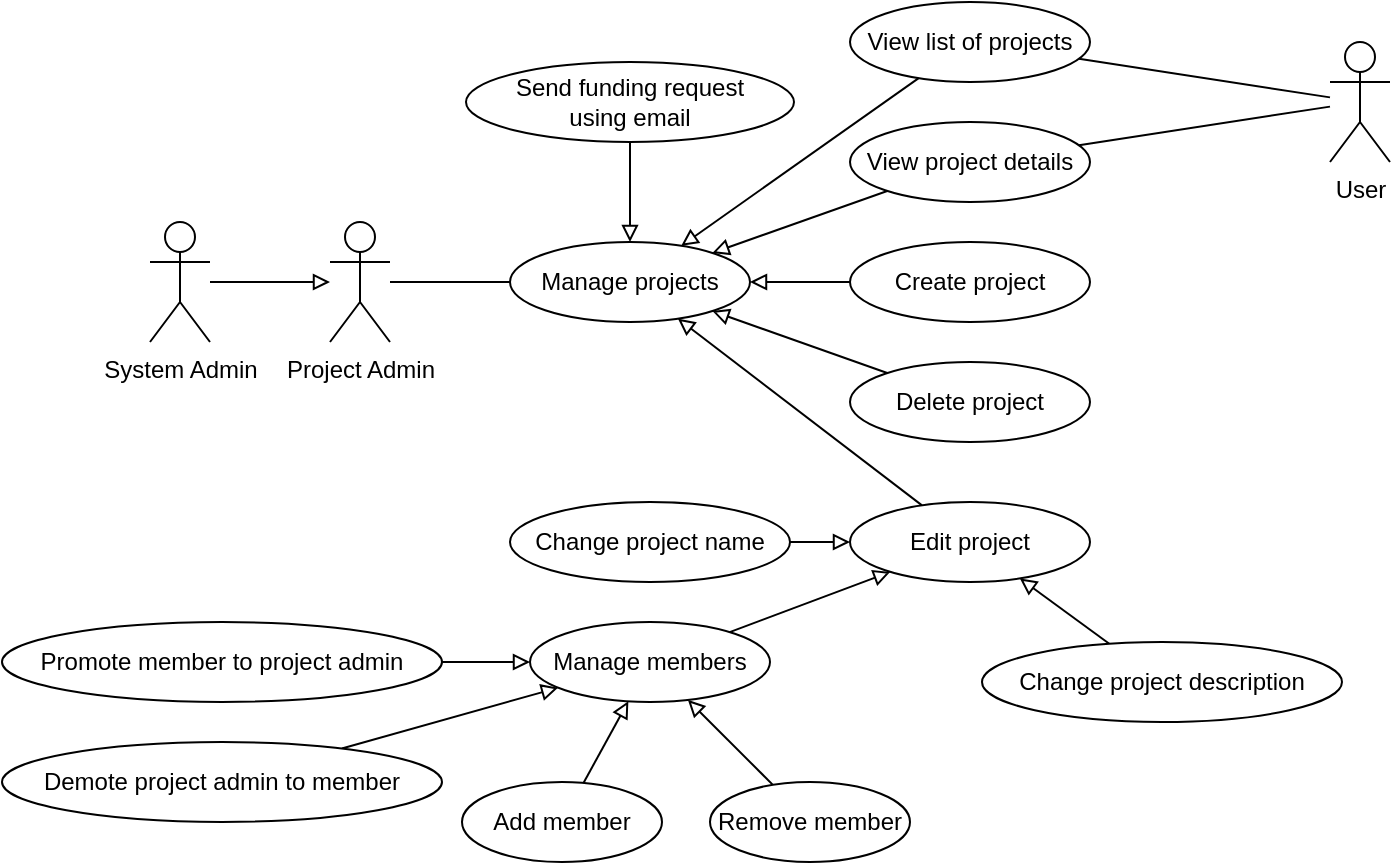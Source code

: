 <mxfile version="13.4.5" type="device"><diagram id="Su40wiXWn1jbH_xi0tN5" name="Page-1"><mxGraphModel dx="1086" dy="806" grid="1" gridSize="10" guides="1" tooltips="1" connect="1" arrows="1" fold="1" page="1" pageScale="1" pageWidth="827" pageHeight="1169" math="0" shadow="0"><root><mxCell id="0"/><mxCell id="1" parent="0"/><mxCell id="yw86KCeSSSsSso4FhdjL-10" style="edgeStyle=orthogonalEdgeStyle;rounded=0;orthogonalLoop=1;jettySize=auto;html=1;endArrow=block;endFill=0;" parent="1" source="yw86KCeSSSsSso4FhdjL-1" target="yw86KCeSSSsSso4FhdjL-2" edge="1"><mxGeometry relative="1" as="geometry"/></mxCell><mxCell id="yw86KCeSSSsSso4FhdjL-1" value="System Admin" style="shape=umlActor;verticalLabelPosition=bottom;verticalAlign=top;html=1;outlineConnect=0;" parent="1" vertex="1"><mxGeometry x="134" y="210" width="30" height="60" as="geometry"/></mxCell><mxCell id="yw86KCeSSSsSso4FhdjL-11" style="edgeStyle=orthogonalEdgeStyle;rounded=0;orthogonalLoop=1;jettySize=auto;html=1;endArrow=none;endFill=0;" parent="1" source="yw86KCeSSSsSso4FhdjL-2" target="yw86KCeSSSsSso4FhdjL-4" edge="1"><mxGeometry relative="1" as="geometry"/></mxCell><mxCell id="yw86KCeSSSsSso4FhdjL-2" value="Project Admin" style="shape=umlActor;verticalLabelPosition=bottom;verticalAlign=top;html=1;outlineConnect=0;" parent="1" vertex="1"><mxGeometry x="224" y="210" width="30" height="60" as="geometry"/></mxCell><mxCell id="yw86KCeSSSsSso4FhdjL-18" style="edgeStyle=none;rounded=0;orthogonalLoop=1;jettySize=auto;html=1;endArrow=none;endFill=0;" parent="1" source="yw86KCeSSSsSso4FhdjL-3" target="yw86KCeSSSsSso4FhdjL-5" edge="1"><mxGeometry relative="1" as="geometry"/></mxCell><mxCell id="yw86KCeSSSsSso4FhdjL-19" style="edgeStyle=none;rounded=0;orthogonalLoop=1;jettySize=auto;html=1;endArrow=none;endFill=0;" parent="1" source="yw86KCeSSSsSso4FhdjL-3" target="yw86KCeSSSsSso4FhdjL-6" edge="1"><mxGeometry relative="1" as="geometry"/></mxCell><mxCell id="yw86KCeSSSsSso4FhdjL-3" value="User" style="shape=umlActor;verticalLabelPosition=bottom;verticalAlign=top;html=1;outlineConnect=0;" parent="1" vertex="1"><mxGeometry x="724" y="120" width="30" height="60" as="geometry"/></mxCell><mxCell id="yw86KCeSSSsSso4FhdjL-4" value="Manage projects" style="ellipse;whiteSpace=wrap;html=1;" parent="1" vertex="1"><mxGeometry x="314" y="220" width="120" height="40" as="geometry"/></mxCell><mxCell id="yw86KCeSSSsSso4FhdjL-12" style="rounded=0;orthogonalLoop=1;jettySize=auto;html=1;endArrow=block;endFill=0;" parent="1" source="yw86KCeSSSsSso4FhdjL-5" target="yw86KCeSSSsSso4FhdjL-4" edge="1"><mxGeometry relative="1" as="geometry"/></mxCell><mxCell id="yw86KCeSSSsSso4FhdjL-5" value="View list of projects" style="ellipse;whiteSpace=wrap;html=1;" parent="1" vertex="1"><mxGeometry x="484" y="100" width="120" height="40" as="geometry"/></mxCell><mxCell id="yw86KCeSSSsSso4FhdjL-13" style="edgeStyle=none;rounded=0;orthogonalLoop=1;jettySize=auto;html=1;endArrow=block;endFill=0;" parent="1" source="yw86KCeSSSsSso4FhdjL-6" target="yw86KCeSSSsSso4FhdjL-4" edge="1"><mxGeometry relative="1" as="geometry"/></mxCell><mxCell id="yw86KCeSSSsSso4FhdjL-6" value="View project details" style="ellipse;whiteSpace=wrap;html=1;" parent="1" vertex="1"><mxGeometry x="484" y="160" width="120" height="40" as="geometry"/></mxCell><mxCell id="yw86KCeSSSsSso4FhdjL-14" style="edgeStyle=none;rounded=0;orthogonalLoop=1;jettySize=auto;html=1;endArrow=block;endFill=0;" parent="1" source="yw86KCeSSSsSso4FhdjL-7" target="yw86KCeSSSsSso4FhdjL-4" edge="1"><mxGeometry relative="1" as="geometry"/></mxCell><mxCell id="yw86KCeSSSsSso4FhdjL-7" value="Create project" style="ellipse;whiteSpace=wrap;html=1;" parent="1" vertex="1"><mxGeometry x="484" y="220" width="120" height="40" as="geometry"/></mxCell><mxCell id="yw86KCeSSSsSso4FhdjL-15" style="edgeStyle=none;rounded=0;orthogonalLoop=1;jettySize=auto;html=1;endArrow=block;endFill=0;" parent="1" source="yw86KCeSSSsSso4FhdjL-8" target="yw86KCeSSSsSso4FhdjL-4" edge="1"><mxGeometry relative="1" as="geometry"/></mxCell><mxCell id="yw86KCeSSSsSso4FhdjL-8" value="Delete project" style="ellipse;whiteSpace=wrap;html=1;" parent="1" vertex="1"><mxGeometry x="484" y="280" width="120" height="40" as="geometry"/></mxCell><mxCell id="yw86KCeSSSsSso4FhdjL-16" style="edgeStyle=none;rounded=0;orthogonalLoop=1;jettySize=auto;html=1;endArrow=block;endFill=0;" parent="1" source="yw86KCeSSSsSso4FhdjL-9" target="yw86KCeSSSsSso4FhdjL-4" edge="1"><mxGeometry relative="1" as="geometry"/></mxCell><mxCell id="yw86KCeSSSsSso4FhdjL-9" value="Edit project" style="ellipse;whiteSpace=wrap;html=1;" parent="1" vertex="1"><mxGeometry x="484" y="350" width="120" height="40" as="geometry"/></mxCell><mxCell id="yw86KCeSSSsSso4FhdjL-23" style="edgeStyle=none;rounded=0;orthogonalLoop=1;jettySize=auto;html=1;endArrow=block;endFill=0;" parent="1" source="yw86KCeSSSsSso4FhdjL-20" target="yw86KCeSSSsSso4FhdjL-9" edge="1"><mxGeometry relative="1" as="geometry"/></mxCell><mxCell id="yw86KCeSSSsSso4FhdjL-20" value="Change project name" style="ellipse;whiteSpace=wrap;html=1;" parent="1" vertex="1"><mxGeometry x="314" y="350" width="140" height="40" as="geometry"/></mxCell><mxCell id="yw86KCeSSSsSso4FhdjL-24" style="edgeStyle=none;rounded=0;orthogonalLoop=1;jettySize=auto;html=1;endArrow=block;endFill=0;" parent="1" source="yw86KCeSSSsSso4FhdjL-21" target="yw86KCeSSSsSso4FhdjL-9" edge="1"><mxGeometry relative="1" as="geometry"/></mxCell><mxCell id="yw86KCeSSSsSso4FhdjL-21" value="Manage members" style="ellipse;whiteSpace=wrap;html=1;" parent="1" vertex="1"><mxGeometry x="324" y="410" width="120" height="40" as="geometry"/></mxCell><mxCell id="yw86KCeSSSsSso4FhdjL-26" style="edgeStyle=none;rounded=0;orthogonalLoop=1;jettySize=auto;html=1;endArrow=block;endFill=0;" parent="1" source="yw86KCeSSSsSso4FhdjL-22" target="yw86KCeSSSsSso4FhdjL-21" edge="1"><mxGeometry relative="1" as="geometry"/></mxCell><mxCell id="yw86KCeSSSsSso4FhdjL-22" value="Promote member to project admin" style="ellipse;whiteSpace=wrap;html=1;" parent="1" vertex="1"><mxGeometry x="60" y="410" width="220" height="40" as="geometry"/></mxCell><mxCell id="yw86KCeSSSsSso4FhdjL-27" style="edgeStyle=none;rounded=0;orthogonalLoop=1;jettySize=auto;html=1;endArrow=block;endFill=0;" parent="1" source="yw86KCeSSSsSso4FhdjL-25" target="yw86KCeSSSsSso4FhdjL-21" edge="1"><mxGeometry relative="1" as="geometry"/></mxCell><mxCell id="yw86KCeSSSsSso4FhdjL-25" value="Demote project admin to member" style="ellipse;whiteSpace=wrap;html=1;" parent="1" vertex="1"><mxGeometry x="60" y="470" width="220" height="40" as="geometry"/></mxCell><mxCell id="yw86KCeSSSsSso4FhdjL-29" style="edgeStyle=none;rounded=0;orthogonalLoop=1;jettySize=auto;html=1;endArrow=block;endFill=0;" parent="1" source="yw86KCeSSSsSso4FhdjL-28" target="yw86KCeSSSsSso4FhdjL-21" edge="1"><mxGeometry relative="1" as="geometry"/></mxCell><mxCell id="yw86KCeSSSsSso4FhdjL-28" value="Add member" style="ellipse;whiteSpace=wrap;html=1;" parent="1" vertex="1"><mxGeometry x="290" y="490" width="100" height="40" as="geometry"/></mxCell><mxCell id="yw86KCeSSSsSso4FhdjL-31" style="edgeStyle=none;rounded=0;orthogonalLoop=1;jettySize=auto;html=1;endArrow=block;endFill=0;" parent="1" source="yw86KCeSSSsSso4FhdjL-30" target="yw86KCeSSSsSso4FhdjL-21" edge="1"><mxGeometry relative="1" as="geometry"/></mxCell><mxCell id="yw86KCeSSSsSso4FhdjL-30" value="Remove member" style="ellipse;whiteSpace=wrap;html=1;" parent="1" vertex="1"><mxGeometry x="414" y="490" width="100" height="40" as="geometry"/></mxCell><mxCell id="OHpZAgBQbzBWxLAgkmiU-1" style="edgeStyle=orthogonalEdgeStyle;rounded=0;orthogonalLoop=1;jettySize=auto;html=1;endArrow=block;endFill=0;" edge="1" parent="1" source="vi0o4aNSo9LTJw4GjZ7M-1" target="yw86KCeSSSsSso4FhdjL-4"><mxGeometry relative="1" as="geometry"/></mxCell><mxCell id="vi0o4aNSo9LTJw4GjZ7M-1" value="Send funding request&lt;br&gt;using email" style="ellipse;whiteSpace=wrap;html=1;" parent="1" vertex="1"><mxGeometry x="292" y="130" width="164" height="40" as="geometry"/></mxCell><mxCell id="8PSYCCmEOXWwrqMQTCrm-2" style="rounded=0;orthogonalLoop=1;jettySize=auto;html=1;endArrow=block;endFill=0;" parent="1" source="8PSYCCmEOXWwrqMQTCrm-1" target="yw86KCeSSSsSso4FhdjL-9" edge="1"><mxGeometry relative="1" as="geometry"/></mxCell><mxCell id="8PSYCCmEOXWwrqMQTCrm-1" value="Change project description" style="ellipse;whiteSpace=wrap;html=1;" parent="1" vertex="1"><mxGeometry x="550" y="420" width="180" height="40" as="geometry"/></mxCell></root></mxGraphModel></diagram></mxfile>